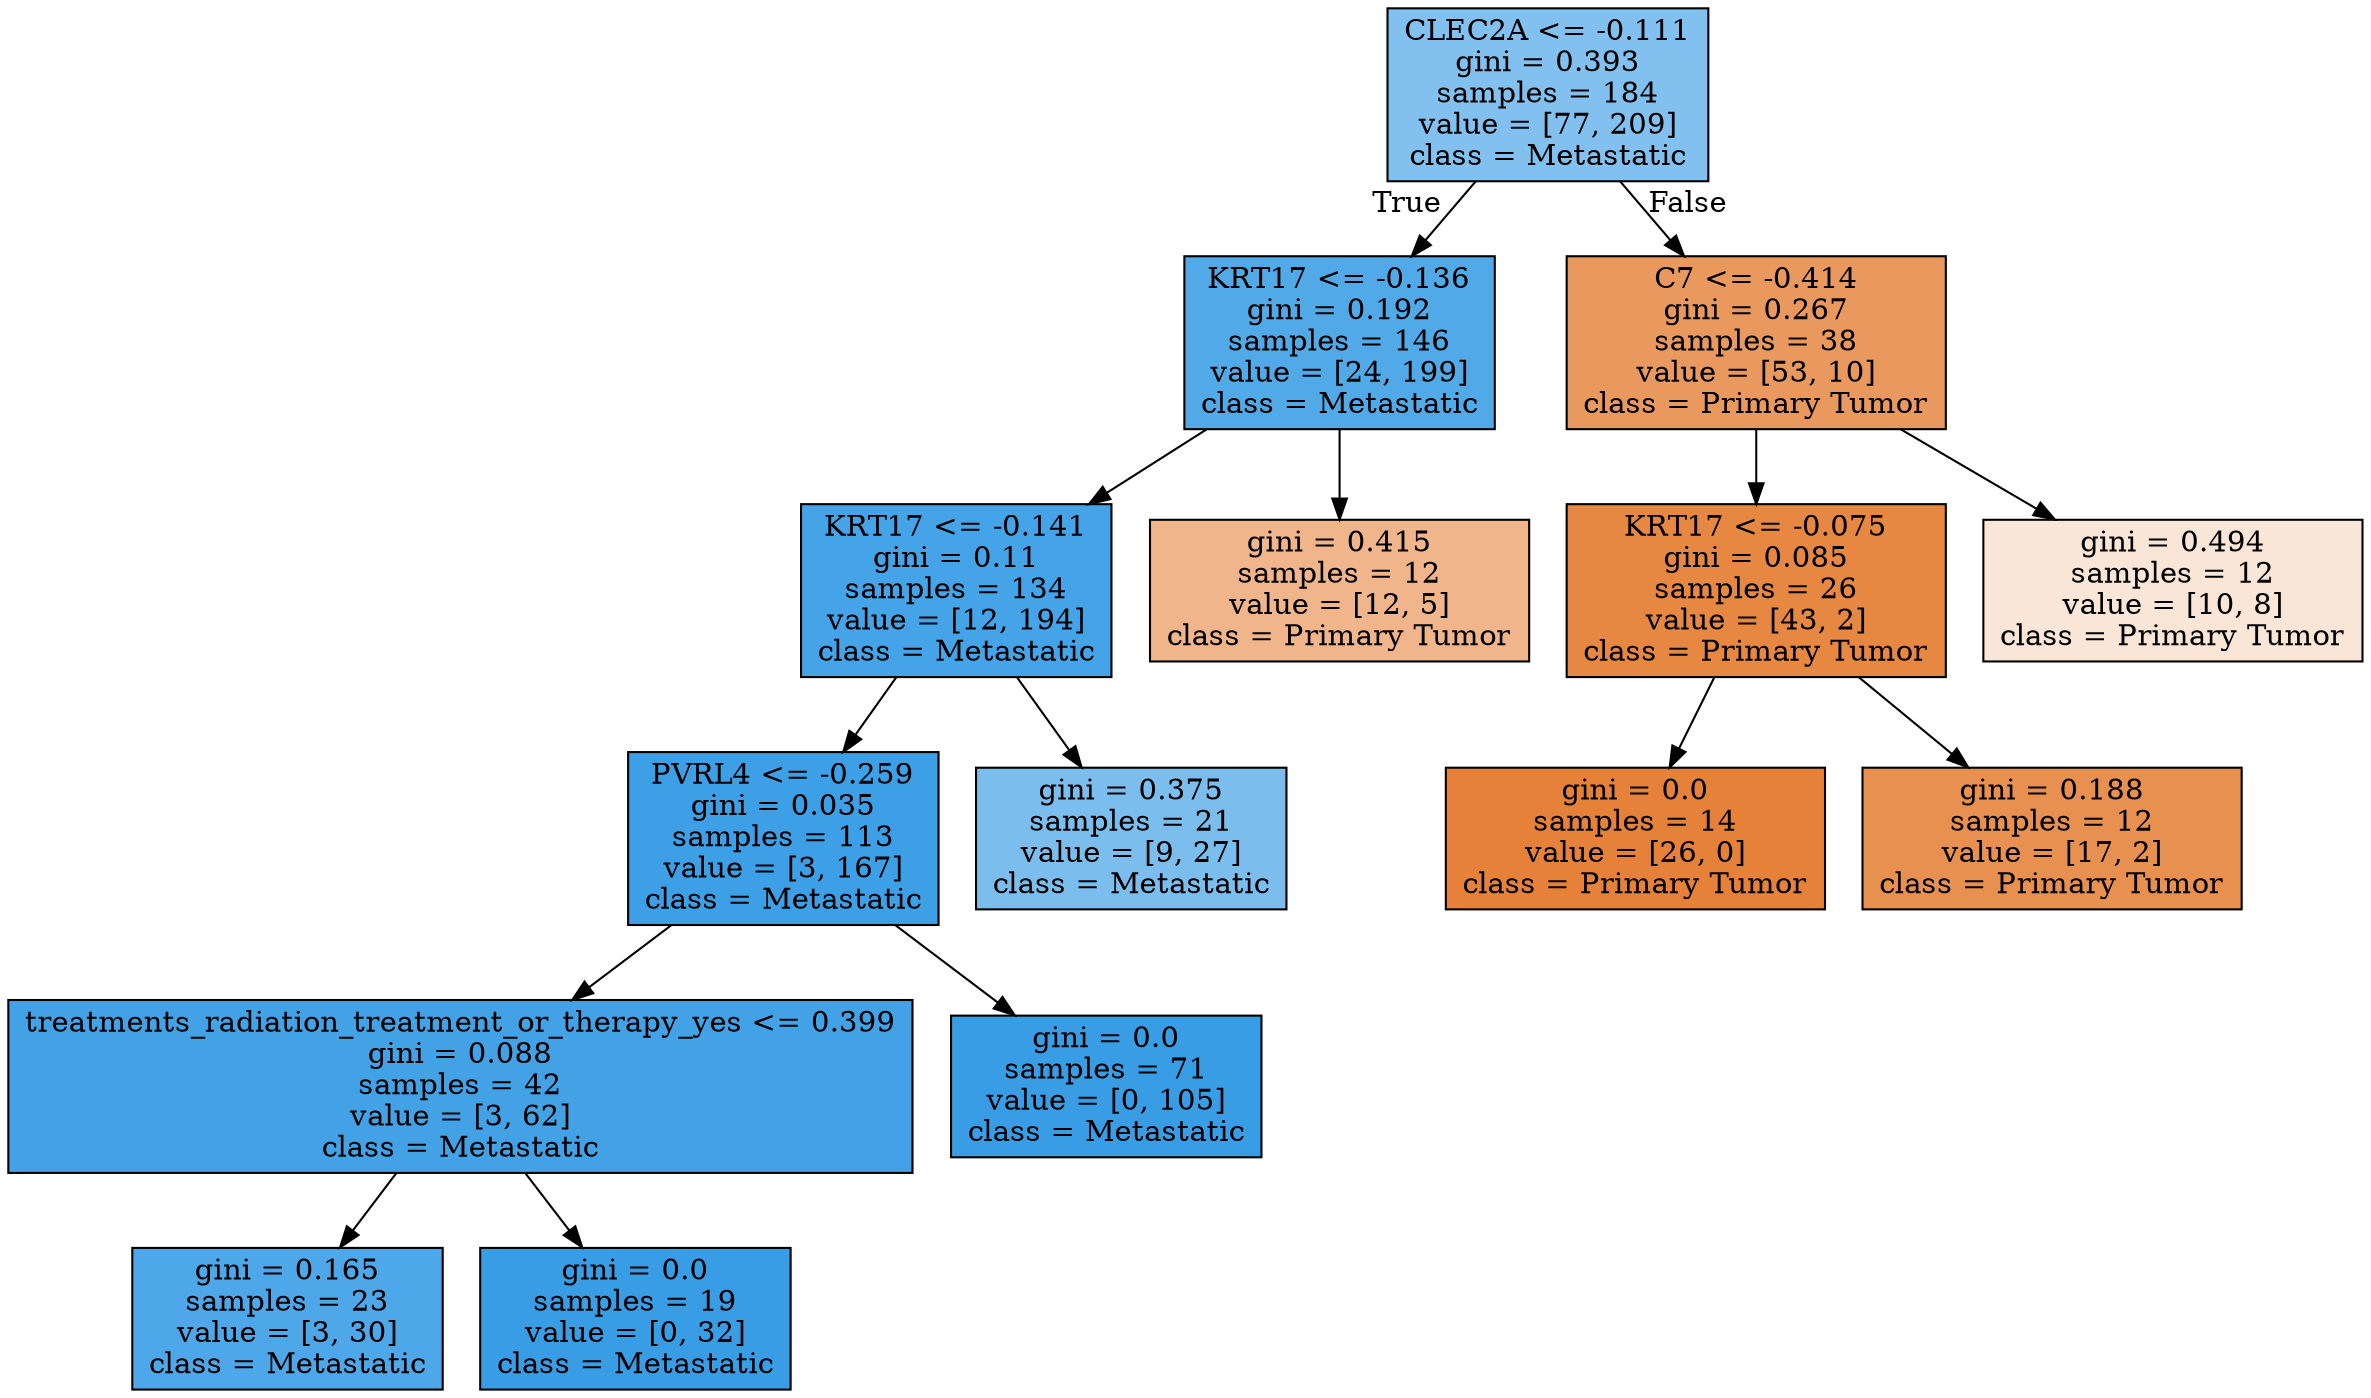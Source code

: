 digraph Tree {
node [shape=box, style="filled", color="black"] ;
0 [label="CLEC2A <= -0.111\ngini = 0.393\nsamples = 184\nvalue = [77, 209]\nclass = Metastatic", fillcolor="#82c1ef"] ;
1 [label="KRT17 <= -0.136\ngini = 0.192\nsamples = 146\nvalue = [24, 199]\nclass = Metastatic", fillcolor="#51a9e8"] ;
0 -> 1 [labeldistance=2.5, labelangle=45, headlabel="True"] ;
2 [label="KRT17 <= -0.141\ngini = 0.11\nsamples = 134\nvalue = [12, 194]\nclass = Metastatic", fillcolor="#45a3e7"] ;
1 -> 2 ;
3 [label="PVRL4 <= -0.259\ngini = 0.035\nsamples = 113\nvalue = [3, 167]\nclass = Metastatic", fillcolor="#3d9fe5"] ;
2 -> 3 ;
4 [label="treatments_radiation_treatment_or_therapy_yes <= 0.399\ngini = 0.088\nsamples = 42\nvalue = [3, 62]\nclass = Metastatic", fillcolor="#43a2e6"] ;
3 -> 4 ;
5 [label="gini = 0.165\nsamples = 23\nvalue = [3, 30]\nclass = Metastatic", fillcolor="#4da7e8"] ;
4 -> 5 ;
6 [label="gini = 0.0\nsamples = 19\nvalue = [0, 32]\nclass = Metastatic", fillcolor="#399de5"] ;
4 -> 6 ;
7 [label="gini = 0.0\nsamples = 71\nvalue = [0, 105]\nclass = Metastatic", fillcolor="#399de5"] ;
3 -> 7 ;
8 [label="gini = 0.375\nsamples = 21\nvalue = [9, 27]\nclass = Metastatic", fillcolor="#7bbeee"] ;
2 -> 8 ;
9 [label="gini = 0.415\nsamples = 12\nvalue = [12, 5]\nclass = Primary Tumor", fillcolor="#f0b58b"] ;
1 -> 9 ;
10 [label="C7 <= -0.414\ngini = 0.267\nsamples = 38\nvalue = [53, 10]\nclass = Primary Tumor", fillcolor="#ea995e"] ;
0 -> 10 [labeldistance=2.5, labelangle=-45, headlabel="False"] ;
11 [label="KRT17 <= -0.075\ngini = 0.085\nsamples = 26\nvalue = [43, 2]\nclass = Primary Tumor", fillcolor="#e68742"] ;
10 -> 11 ;
12 [label="gini = 0.0\nsamples = 14\nvalue = [26, 0]\nclass = Primary Tumor", fillcolor="#e58139"] ;
11 -> 12 ;
13 [label="gini = 0.188\nsamples = 12\nvalue = [17, 2]\nclass = Primary Tumor", fillcolor="#e89050"] ;
11 -> 13 ;
14 [label="gini = 0.494\nsamples = 12\nvalue = [10, 8]\nclass = Primary Tumor", fillcolor="#fae6d7"] ;
10 -> 14 ;
}